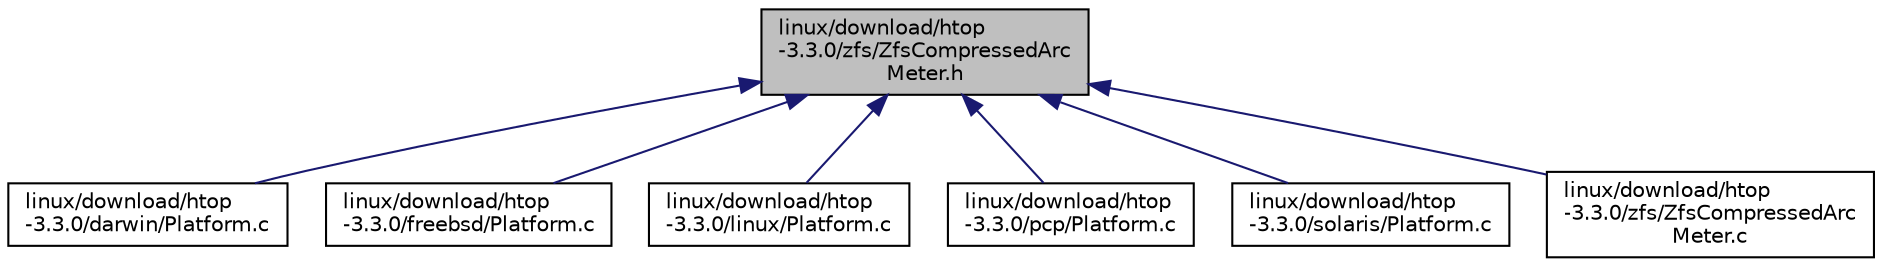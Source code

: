 digraph "linux/download/htop-3.3.0/zfs/ZfsCompressedArcMeter.h"
{
  edge [fontname="Helvetica",fontsize="10",labelfontname="Helvetica",labelfontsize="10"];
  node [fontname="Helvetica",fontsize="10",shape=record];
  Node38 [label="linux/download/htop\l-3.3.0/zfs/ZfsCompressedArc\lMeter.h",height=0.2,width=0.4,color="black", fillcolor="grey75", style="filled", fontcolor="black"];
  Node38 -> Node39 [dir="back",color="midnightblue",fontsize="10",style="solid"];
  Node39 [label="linux/download/htop\l-3.3.0/darwin/Platform.c",height=0.2,width=0.4,color="black", fillcolor="white", style="filled",URL="$darwin_2Platform_8c.html"];
  Node38 -> Node40 [dir="back",color="midnightblue",fontsize="10",style="solid"];
  Node40 [label="linux/download/htop\l-3.3.0/freebsd/Platform.c",height=0.2,width=0.4,color="black", fillcolor="white", style="filled",URL="$freebsd_2Platform_8c.html"];
  Node38 -> Node41 [dir="back",color="midnightblue",fontsize="10",style="solid"];
  Node41 [label="linux/download/htop\l-3.3.0/linux/Platform.c",height=0.2,width=0.4,color="black", fillcolor="white", style="filled",URL="$linux_2Platform_8c.html"];
  Node38 -> Node42 [dir="back",color="midnightblue",fontsize="10",style="solid"];
  Node42 [label="linux/download/htop\l-3.3.0/pcp/Platform.c",height=0.2,width=0.4,color="black", fillcolor="white", style="filled",URL="$pcp_2Platform_8c.html"];
  Node38 -> Node43 [dir="back",color="midnightblue",fontsize="10",style="solid"];
  Node43 [label="linux/download/htop\l-3.3.0/solaris/Platform.c",height=0.2,width=0.4,color="black", fillcolor="white", style="filled",URL="$solaris_2Platform_8c.html"];
  Node38 -> Node44 [dir="back",color="midnightblue",fontsize="10",style="solid"];
  Node44 [label="linux/download/htop\l-3.3.0/zfs/ZfsCompressedArc\lMeter.c",height=0.2,width=0.4,color="black", fillcolor="white", style="filled",URL="$ZfsCompressedArcMeter_8c.html"];
}
